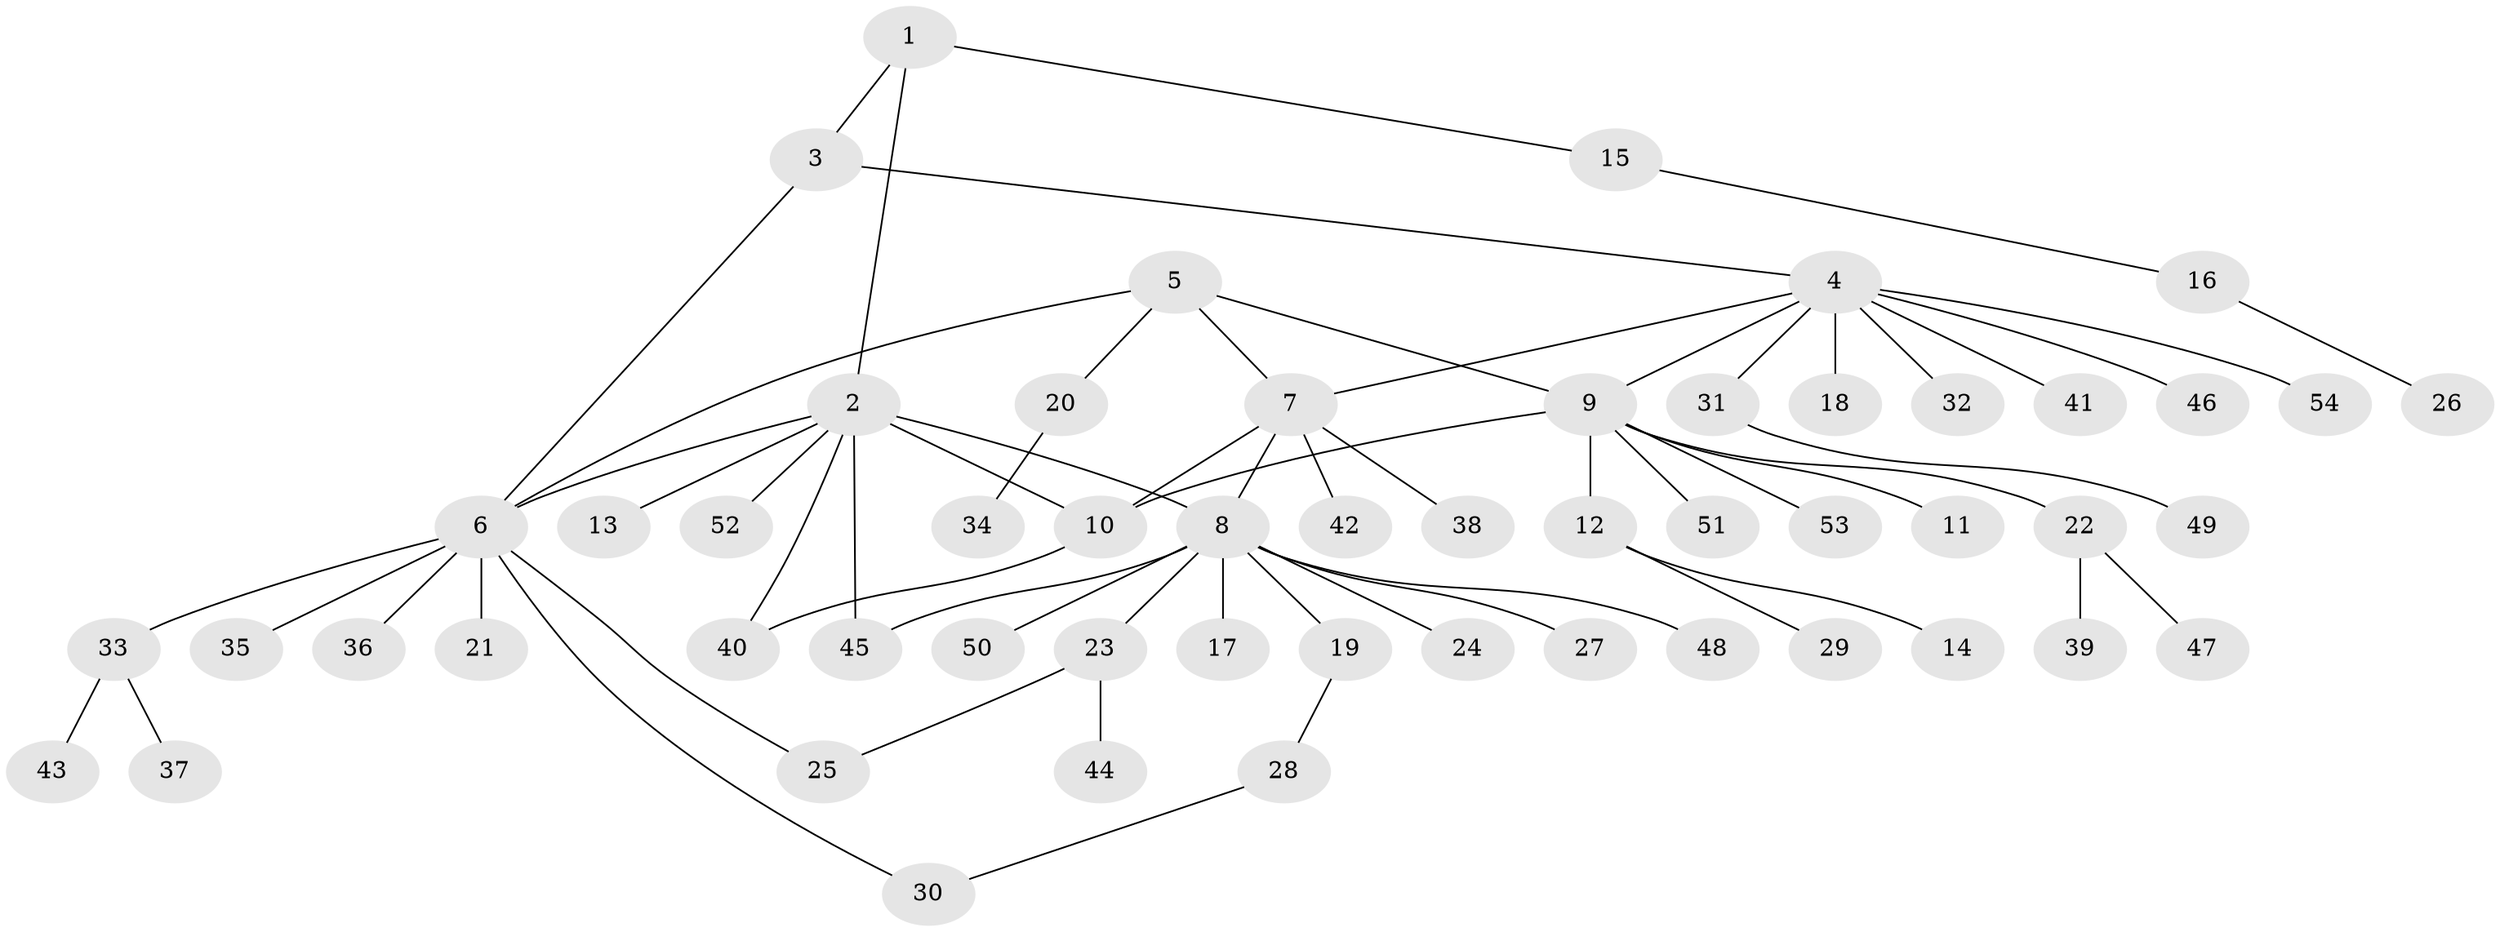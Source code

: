 // Generated by graph-tools (version 1.1) at 2025/26/03/09/25 03:26:44]
// undirected, 54 vertices, 63 edges
graph export_dot {
graph [start="1"]
  node [color=gray90,style=filled];
  1;
  2;
  3;
  4;
  5;
  6;
  7;
  8;
  9;
  10;
  11;
  12;
  13;
  14;
  15;
  16;
  17;
  18;
  19;
  20;
  21;
  22;
  23;
  24;
  25;
  26;
  27;
  28;
  29;
  30;
  31;
  32;
  33;
  34;
  35;
  36;
  37;
  38;
  39;
  40;
  41;
  42;
  43;
  44;
  45;
  46;
  47;
  48;
  49;
  50;
  51;
  52;
  53;
  54;
  1 -- 2;
  1 -- 3;
  1 -- 15;
  2 -- 6;
  2 -- 8;
  2 -- 10;
  2 -- 13;
  2 -- 40;
  2 -- 45;
  2 -- 52;
  3 -- 4;
  3 -- 6;
  4 -- 7;
  4 -- 9;
  4 -- 18;
  4 -- 31;
  4 -- 32;
  4 -- 41;
  4 -- 46;
  4 -- 54;
  5 -- 6;
  5 -- 7;
  5 -- 9;
  5 -- 20;
  6 -- 21;
  6 -- 25;
  6 -- 30;
  6 -- 33;
  6 -- 35;
  6 -- 36;
  7 -- 8;
  7 -- 10;
  7 -- 38;
  7 -- 42;
  8 -- 17;
  8 -- 19;
  8 -- 23;
  8 -- 24;
  8 -- 27;
  8 -- 45;
  8 -- 48;
  8 -- 50;
  9 -- 10;
  9 -- 11;
  9 -- 12;
  9 -- 22;
  9 -- 51;
  9 -- 53;
  10 -- 40;
  12 -- 14;
  12 -- 29;
  15 -- 16;
  16 -- 26;
  19 -- 28;
  20 -- 34;
  22 -- 39;
  22 -- 47;
  23 -- 25;
  23 -- 44;
  28 -- 30;
  31 -- 49;
  33 -- 37;
  33 -- 43;
}
